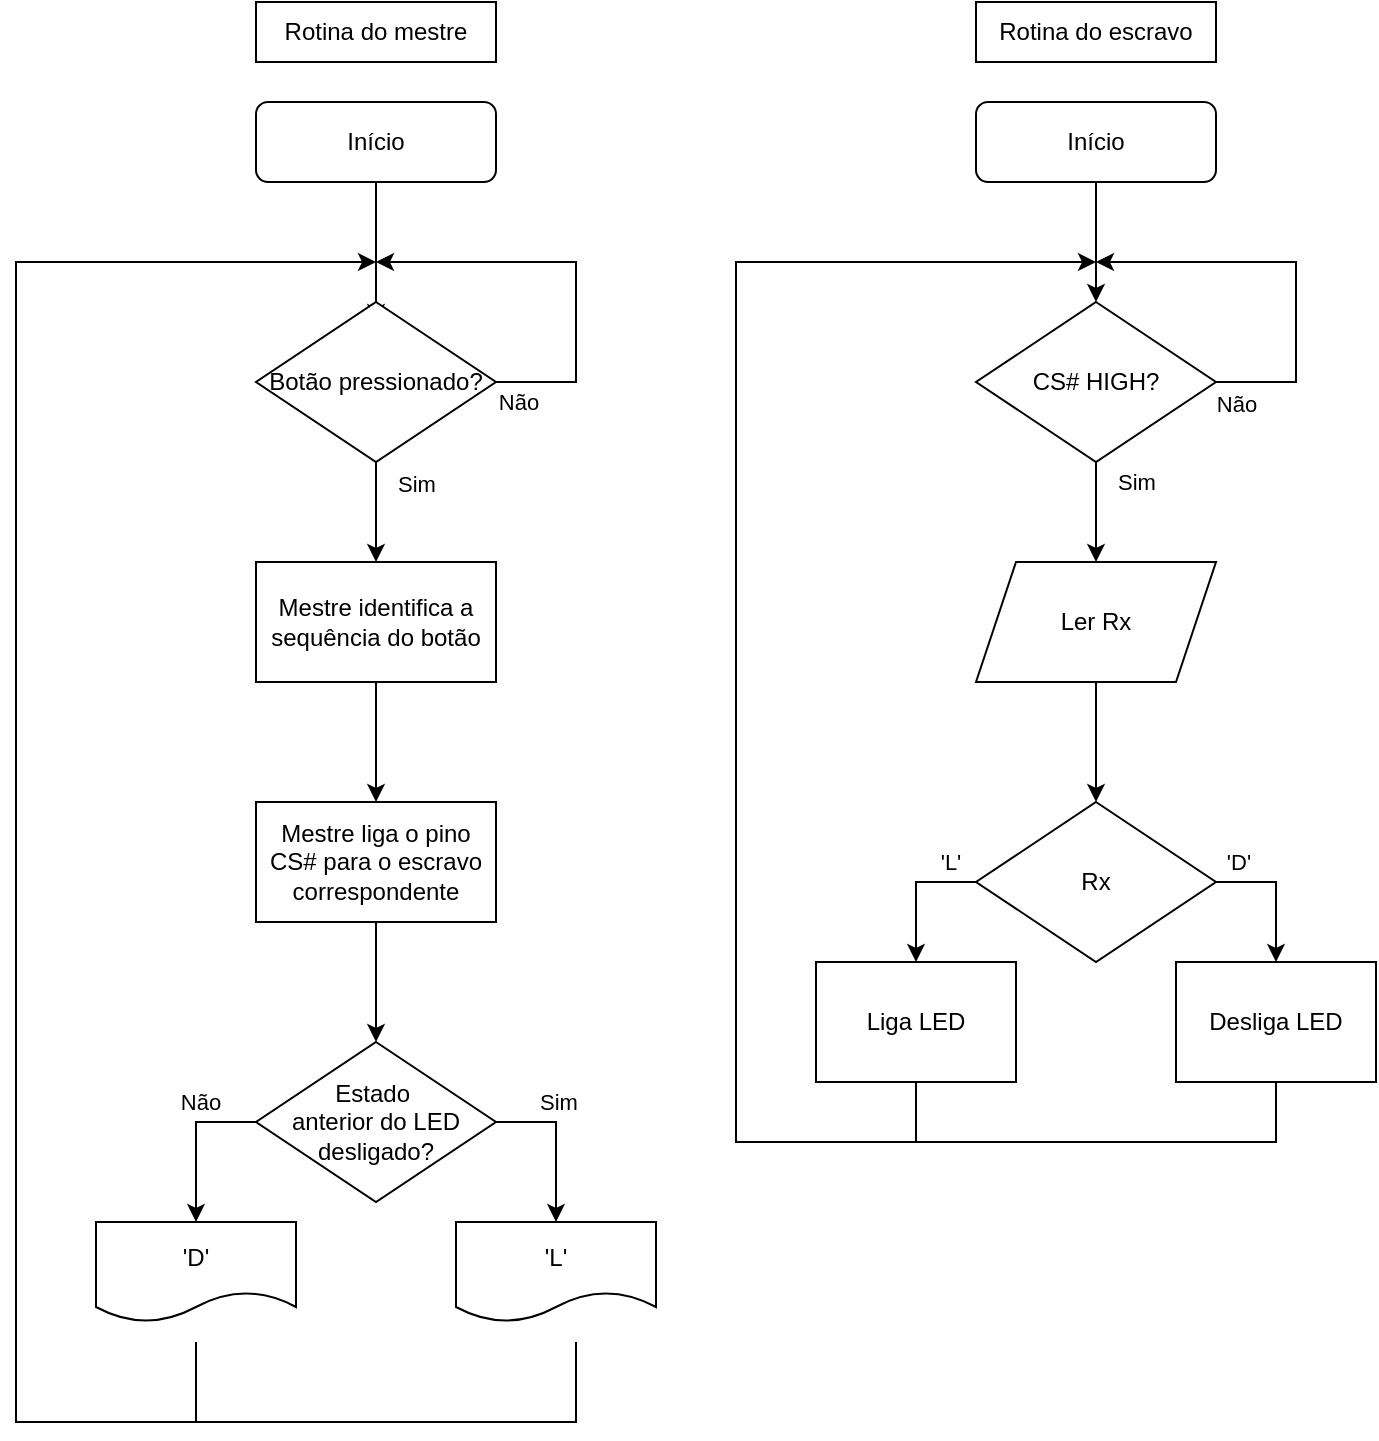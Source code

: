<mxfile version="28.1.1">
  <diagram name="Page-1" id="zYaLqh4plHQ7Nt4-AeD2">
    <mxGraphModel dx="1038" dy="645" grid="1" gridSize="10" guides="1" tooltips="1" connect="1" arrows="1" fold="1" page="1" pageScale="1" pageWidth="850" pageHeight="1100" math="0" shadow="0">
      <root>
        <mxCell id="0" />
        <mxCell id="1" parent="0" />
        <mxCell id="ILwG8OGmoKTkcWRal7NH-4" value="" style="edgeStyle=orthogonalEdgeStyle;rounded=0;orthogonalLoop=1;jettySize=auto;html=1;exitX=0.5;exitY=1;exitDx=0;exitDy=0;" edge="1" parent="1" source="ILwG8OGmoKTkcWRal7NH-60">
          <mxGeometry relative="1" as="geometry">
            <mxPoint x="220" y="130" as="sourcePoint" />
            <mxPoint x="220" y="170" as="targetPoint" />
          </mxGeometry>
        </mxCell>
        <mxCell id="ILwG8OGmoKTkcWRal7NH-51" value="" style="edgeStyle=orthogonalEdgeStyle;rounded=0;orthogonalLoop=1;jettySize=auto;html=1;" edge="1" parent="1" source="ILwG8OGmoKTkcWRal7NH-5" target="ILwG8OGmoKTkcWRal7NH-10">
          <mxGeometry relative="1" as="geometry" />
        </mxCell>
        <mxCell id="ILwG8OGmoKTkcWRal7NH-5" value="Mestre identifica a sequência do botão" style="whiteSpace=wrap;html=1;rounded=0;" vertex="1" parent="1">
          <mxGeometry x="160" y="290" width="120" height="60" as="geometry" />
        </mxCell>
        <mxCell id="ILwG8OGmoKTkcWRal7NH-13" value="" style="edgeStyle=orthogonalEdgeStyle;rounded=0;orthogonalLoop=1;jettySize=auto;html=1;" edge="1" parent="1" source="ILwG8OGmoKTkcWRal7NH-10">
          <mxGeometry relative="1" as="geometry">
            <mxPoint x="220" y="530" as="targetPoint" />
          </mxGeometry>
        </mxCell>
        <mxCell id="ILwG8OGmoKTkcWRal7NH-10" value="Mestre liga o pino CS# para o escravo correspondente" style="whiteSpace=wrap;html=1;rounded=0;" vertex="1" parent="1">
          <mxGeometry x="160" y="410" width="120" height="60" as="geometry" />
        </mxCell>
        <mxCell id="ILwG8OGmoKTkcWRal7NH-14" value="Rotina do mestre" style="rounded=0;whiteSpace=wrap;html=1;" vertex="1" parent="1">
          <mxGeometry x="160" y="10" width="120" height="30" as="geometry" />
        </mxCell>
        <mxCell id="ILwG8OGmoKTkcWRal7NH-27" value="" style="edgeStyle=orthogonalEdgeStyle;rounded=0;orthogonalLoop=1;jettySize=auto;html=1;exitX=0.5;exitY=1;exitDx=0;exitDy=0;" edge="1" parent="1" source="ILwG8OGmoKTkcWRal7NH-61" target="ILwG8OGmoKTkcWRal7NH-26">
          <mxGeometry relative="1" as="geometry">
            <mxPoint x="580" y="130" as="sourcePoint" />
          </mxGeometry>
        </mxCell>
        <mxCell id="ILwG8OGmoKTkcWRal7NH-20" value="Rotina do escravo" style="rounded=0;whiteSpace=wrap;html=1;" vertex="1" parent="1">
          <mxGeometry x="520" y="10" width="120" height="30" as="geometry" />
        </mxCell>
        <mxCell id="ILwG8OGmoKTkcWRal7NH-31" value="" style="edgeStyle=orthogonalEdgeStyle;rounded=0;orthogonalLoop=1;jettySize=auto;html=1;" edge="1" parent="1" source="ILwG8OGmoKTkcWRal7NH-26" target="ILwG8OGmoKTkcWRal7NH-71">
          <mxGeometry relative="1" as="geometry">
            <mxPoint x="580" y="280" as="targetPoint" />
          </mxGeometry>
        </mxCell>
        <mxCell id="ILwG8OGmoKTkcWRal7NH-32" value="Sim" style="edgeLabel;html=1;align=center;verticalAlign=middle;resizable=0;points=[];" vertex="1" connectable="0" parent="ILwG8OGmoKTkcWRal7NH-31">
          <mxGeometry x="-0.477" relative="1" as="geometry">
            <mxPoint x="20" y="-3" as="offset" />
          </mxGeometry>
        </mxCell>
        <mxCell id="ILwG8OGmoKTkcWRal7NH-26" value="CS# HIGH?" style="rhombus;whiteSpace=wrap;html=1;" vertex="1" parent="1">
          <mxGeometry x="520" y="160" width="120" height="80" as="geometry" />
        </mxCell>
        <mxCell id="ILwG8OGmoKTkcWRal7NH-28" value="" style="endArrow=classic;html=1;rounded=0;exitX=1;exitY=0.5;exitDx=0;exitDy=0;" edge="1" parent="1" source="ILwG8OGmoKTkcWRal7NH-26">
          <mxGeometry width="50" height="50" relative="1" as="geometry">
            <mxPoint x="660" y="390" as="sourcePoint" />
            <mxPoint x="580" y="140" as="targetPoint" />
            <Array as="points">
              <mxPoint x="680" y="200" />
              <mxPoint x="680" y="140" />
            </Array>
          </mxGeometry>
        </mxCell>
        <mxCell id="ILwG8OGmoKTkcWRal7NH-29" value="Não" style="edgeLabel;html=1;align=center;verticalAlign=middle;resizable=0;points=[];" vertex="1" connectable="0" parent="ILwG8OGmoKTkcWRal7NH-28">
          <mxGeometry x="-0.423" y="-2" relative="1" as="geometry">
            <mxPoint x="-32" y="28" as="offset" />
          </mxGeometry>
        </mxCell>
        <mxCell id="ILwG8OGmoKTkcWRal7NH-33" value="Rx" style="rhombus;whiteSpace=wrap;html=1;" vertex="1" parent="1">
          <mxGeometry x="520" y="410" width="120" height="80" as="geometry" />
        </mxCell>
        <mxCell id="ILwG8OGmoKTkcWRal7NH-34" value="Liga LED" style="rounded=0;whiteSpace=wrap;html=1;" vertex="1" parent="1">
          <mxGeometry x="440" y="490" width="100" height="60" as="geometry" />
        </mxCell>
        <mxCell id="ILwG8OGmoKTkcWRal7NH-35" value="Desliga LED" style="rounded=0;whiteSpace=wrap;html=1;" vertex="1" parent="1">
          <mxGeometry x="620" y="490" width="100" height="60" as="geometry" />
        </mxCell>
        <mxCell id="ILwG8OGmoKTkcWRal7NH-36" value="" style="endArrow=classic;html=1;rounded=0;exitX=1;exitY=0.5;exitDx=0;exitDy=0;entryX=0.5;entryY=0;entryDx=0;entryDy=0;" edge="1" parent="1" source="ILwG8OGmoKTkcWRal7NH-33" target="ILwG8OGmoKTkcWRal7NH-35">
          <mxGeometry width="50" height="50" relative="1" as="geometry">
            <mxPoint x="660" y="520" as="sourcePoint" />
            <mxPoint x="710" y="470" as="targetPoint" />
            <Array as="points">
              <mxPoint x="670" y="450" />
            </Array>
          </mxGeometry>
        </mxCell>
        <mxCell id="ILwG8OGmoKTkcWRal7NH-39" value="&#39;D&#39;" style="edgeLabel;html=1;align=center;verticalAlign=middle;resizable=0;points=[];" vertex="1" connectable="0" parent="ILwG8OGmoKTkcWRal7NH-36">
          <mxGeometry x="-0.682" y="-2" relative="1" as="geometry">
            <mxPoint y="-12" as="offset" />
          </mxGeometry>
        </mxCell>
        <mxCell id="ILwG8OGmoKTkcWRal7NH-37" value="" style="endArrow=classic;html=1;rounded=0;exitX=0;exitY=0.5;exitDx=0;exitDy=0;entryX=0.5;entryY=0;entryDx=0;entryDy=0;" edge="1" parent="1" source="ILwG8OGmoKTkcWRal7NH-33" target="ILwG8OGmoKTkcWRal7NH-34">
          <mxGeometry width="50" height="50" relative="1" as="geometry">
            <mxPoint x="660" y="520" as="sourcePoint" />
            <mxPoint x="710" y="470" as="targetPoint" />
            <Array as="points">
              <mxPoint x="490" y="450" />
            </Array>
          </mxGeometry>
        </mxCell>
        <mxCell id="ILwG8OGmoKTkcWRal7NH-38" value="&#39;L&#39;" style="edgeLabel;html=1;align=center;verticalAlign=middle;resizable=0;points=[];" vertex="1" connectable="0" parent="ILwG8OGmoKTkcWRal7NH-37">
          <mxGeometry x="-0.634" y="2" relative="1" as="geometry">
            <mxPoint y="-12" as="offset" />
          </mxGeometry>
        </mxCell>
        <mxCell id="ILwG8OGmoKTkcWRal7NH-41" value="" style="endArrow=classic;html=1;rounded=0;exitX=0.5;exitY=1;exitDx=0;exitDy=0;" edge="1" parent="1" source="ILwG8OGmoKTkcWRal7NH-35">
          <mxGeometry width="50" height="50" relative="1" as="geometry">
            <mxPoint x="660" y="550" as="sourcePoint" />
            <mxPoint x="580" y="140" as="targetPoint" />
            <Array as="points">
              <mxPoint x="670" y="580" />
              <mxPoint x="400" y="580" />
              <mxPoint x="400" y="140" />
            </Array>
          </mxGeometry>
        </mxCell>
        <mxCell id="ILwG8OGmoKTkcWRal7NH-46" value="" style="edgeStyle=orthogonalEdgeStyle;rounded=0;orthogonalLoop=1;jettySize=auto;html=1;" edge="1" parent="1" source="ILwG8OGmoKTkcWRal7NH-44" target="ILwG8OGmoKTkcWRal7NH-5">
          <mxGeometry relative="1" as="geometry" />
        </mxCell>
        <mxCell id="ILwG8OGmoKTkcWRal7NH-65" value="Sim" style="edgeLabel;html=1;align=center;verticalAlign=middle;resizable=0;points=[];" vertex="1" connectable="0" parent="ILwG8OGmoKTkcWRal7NH-46">
          <mxGeometry x="-0.108" y="-1" relative="1" as="geometry">
            <mxPoint x="21" y="-12" as="offset" />
          </mxGeometry>
        </mxCell>
        <mxCell id="ILwG8OGmoKTkcWRal7NH-44" value="Botão pressionado?" style="rhombus;whiteSpace=wrap;html=1;" vertex="1" parent="1">
          <mxGeometry x="160" y="160" width="120" height="80" as="geometry" />
        </mxCell>
        <mxCell id="ILwG8OGmoKTkcWRal7NH-45" value="" style="endArrow=classic;html=1;rounded=0;exitX=1;exitY=0.5;exitDx=0;exitDy=0;" edge="1" parent="1" source="ILwG8OGmoKTkcWRal7NH-44">
          <mxGeometry width="50" height="50" relative="1" as="geometry">
            <mxPoint x="330" y="320" as="sourcePoint" />
            <mxPoint x="220" y="140" as="targetPoint" />
            <Array as="points">
              <mxPoint x="320" y="200" />
              <mxPoint x="320" y="140" />
            </Array>
          </mxGeometry>
        </mxCell>
        <mxCell id="ILwG8OGmoKTkcWRal7NH-64" value="Não" style="edgeLabel;html=1;align=center;verticalAlign=middle;resizable=0;points=[];" vertex="1" connectable="0" parent="ILwG8OGmoKTkcWRal7NH-45">
          <mxGeometry x="-0.891" y="-2" relative="1" as="geometry">
            <mxPoint y="8" as="offset" />
          </mxGeometry>
        </mxCell>
        <mxCell id="ILwG8OGmoKTkcWRal7NH-50" value="Estado&amp;nbsp;&lt;div&gt;anterior&amp;nbsp;&lt;span style=&quot;background-color: transparent; color: light-dark(rgb(0, 0, 0), rgb(255, 255, 255));&quot;&gt;do LED desligado?&lt;/span&gt;&lt;/div&gt;" style="rhombus;whiteSpace=wrap;html=1;" vertex="1" parent="1">
          <mxGeometry x="160" y="530" width="120" height="80" as="geometry" />
        </mxCell>
        <mxCell id="ILwG8OGmoKTkcWRal7NH-55" value="" style="endArrow=classic;html=1;rounded=0;exitX=1;exitY=0.5;exitDx=0;exitDy=0;entryX=0.5;entryY=0;entryDx=0;entryDy=0;" edge="1" parent="1" source="ILwG8OGmoKTkcWRal7NH-50">
          <mxGeometry width="50" height="50" relative="1" as="geometry">
            <mxPoint x="390" y="630" as="sourcePoint" />
            <mxPoint x="310" y="620" as="targetPoint" />
            <Array as="points">
              <mxPoint x="310" y="570" />
            </Array>
          </mxGeometry>
        </mxCell>
        <mxCell id="ILwG8OGmoKTkcWRal7NH-68" value="Sim" style="edgeLabel;html=1;align=center;verticalAlign=middle;resizable=0;points=[];" vertex="1" connectable="0" parent="ILwG8OGmoKTkcWRal7NH-55">
          <mxGeometry x="-0.614" relative="1" as="geometry">
            <mxPoint x="15" y="-10" as="offset" />
          </mxGeometry>
        </mxCell>
        <mxCell id="ILwG8OGmoKTkcWRal7NH-56" value="" style="endArrow=classic;html=1;rounded=0;exitX=0;exitY=0.5;exitDx=0;exitDy=0;entryX=0.5;entryY=0;entryDx=0;entryDy=0;" edge="1" parent="1" source="ILwG8OGmoKTkcWRal7NH-50">
          <mxGeometry width="50" height="50" relative="1" as="geometry">
            <mxPoint x="390" y="630" as="sourcePoint" />
            <mxPoint x="130" y="620" as="targetPoint" />
            <Array as="points">
              <mxPoint x="130" y="570" />
            </Array>
          </mxGeometry>
        </mxCell>
        <mxCell id="ILwG8OGmoKTkcWRal7NH-67" value="Não" style="edgeLabel;html=1;align=center;verticalAlign=middle;resizable=0;points=[];" vertex="1" connectable="0" parent="ILwG8OGmoKTkcWRal7NH-56">
          <mxGeometry x="0.269" y="2" relative="1" as="geometry">
            <mxPoint y="-31" as="offset" />
          </mxGeometry>
        </mxCell>
        <mxCell id="ILwG8OGmoKTkcWRal7NH-60" value="Início" style="rounded=1;whiteSpace=wrap;html=1;" vertex="1" parent="1">
          <mxGeometry x="160" y="60" width="120" height="40" as="geometry" />
        </mxCell>
        <mxCell id="ILwG8OGmoKTkcWRal7NH-61" value="Início" style="rounded=1;whiteSpace=wrap;html=1;" vertex="1" parent="1">
          <mxGeometry x="520" y="60" width="120" height="40" as="geometry" />
        </mxCell>
        <mxCell id="ILwG8OGmoKTkcWRal7NH-66" value="&#39;D&#39;" style="shape=document;whiteSpace=wrap;html=1;boundedLbl=1;" vertex="1" parent="1">
          <mxGeometry x="80" y="620" width="100" height="50" as="geometry" />
        </mxCell>
        <mxCell id="ILwG8OGmoKTkcWRal7NH-69" value="&#39;L&#39;" style="shape=document;whiteSpace=wrap;html=1;boundedLbl=1;" vertex="1" parent="1">
          <mxGeometry x="260" y="620" width="100" height="50" as="geometry" />
        </mxCell>
        <mxCell id="ILwG8OGmoKTkcWRal7NH-73" value="" style="edgeStyle=orthogonalEdgeStyle;rounded=0;orthogonalLoop=1;jettySize=auto;html=1;" edge="1" parent="1" source="ILwG8OGmoKTkcWRal7NH-71" target="ILwG8OGmoKTkcWRal7NH-33">
          <mxGeometry relative="1" as="geometry" />
        </mxCell>
        <mxCell id="ILwG8OGmoKTkcWRal7NH-71" value="Ler Rx" style="shape=parallelogram;perimeter=parallelogramPerimeter;whiteSpace=wrap;html=1;fixedSize=1;" vertex="1" parent="1">
          <mxGeometry x="520" y="290" width="120" height="60" as="geometry" />
        </mxCell>
        <mxCell id="ILwG8OGmoKTkcWRal7NH-74" value="" style="endArrow=classic;html=1;rounded=0;" edge="1" parent="1">
          <mxGeometry width="50" height="50" relative="1" as="geometry">
            <mxPoint x="320" y="680" as="sourcePoint" />
            <mxPoint x="220" y="140" as="targetPoint" />
            <Array as="points">
              <mxPoint x="320" y="720" />
              <mxPoint x="40" y="720" />
              <mxPoint x="40" y="140" />
            </Array>
          </mxGeometry>
        </mxCell>
        <mxCell id="ILwG8OGmoKTkcWRal7NH-76" value="" style="endArrow=none;html=1;rounded=0;" edge="1" parent="1">
          <mxGeometry width="50" height="50" relative="1" as="geometry">
            <mxPoint x="130" y="680" as="sourcePoint" />
            <mxPoint x="130" y="720" as="targetPoint" />
          </mxGeometry>
        </mxCell>
        <mxCell id="ILwG8OGmoKTkcWRal7NH-77" value="" style="endArrow=none;html=1;rounded=0;exitX=0.5;exitY=1;exitDx=0;exitDy=0;" edge="1" parent="1" source="ILwG8OGmoKTkcWRal7NH-34">
          <mxGeometry width="50" height="50" relative="1" as="geometry">
            <mxPoint x="520" y="510" as="sourcePoint" />
            <mxPoint x="490" y="580" as="targetPoint" />
          </mxGeometry>
        </mxCell>
      </root>
    </mxGraphModel>
  </diagram>
</mxfile>
